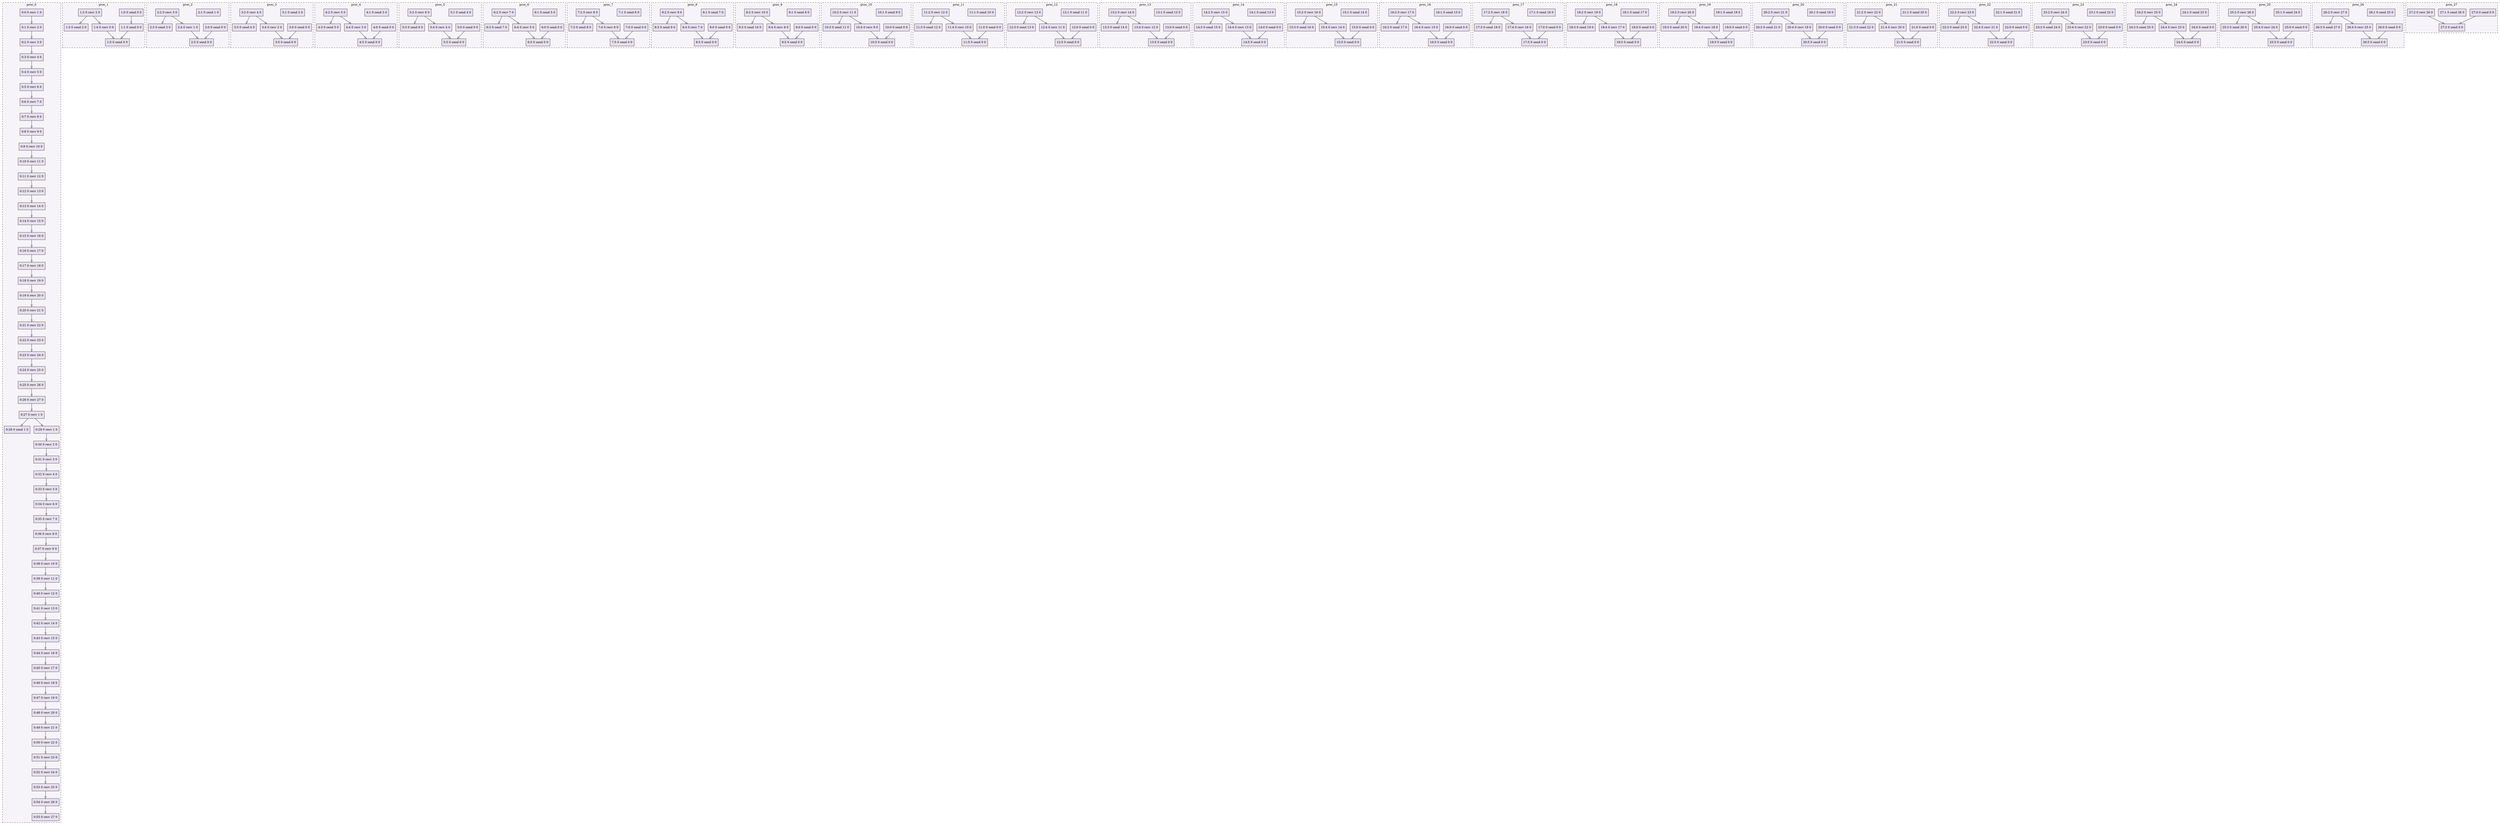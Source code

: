 digraph{node[shape=record style=filled colorscheme=purd9 fillcolor=2];subgraph cluster0{style=dashed;colorscheme=purd9;bgcolor=1;edge[arrowhead=empty];label=proc_0;0[label="0:0 0 recv 1 0"];1[label="0:1 0 recv 2 0"];2[label="0:2 0 recv 3 0"];3[label="0:3 0 recv 4 0"];4[label="0:4 0 recv 5 0"];5[label="0:5 0 recv 6 0"];6[label="0:6 0 recv 7 0"];7[label="0:7 0 recv 8 0"];8[label="0:8 0 recv 9 0"];9[label="0:9 0 recv 10 0"];10[label="0:10 0 recv 11 0"];11[label="0:11 0 recv 12 0"];12[label="0:12 0 recv 13 0"];13[label="0:13 0 recv 14 0"];14[label="0:14 0 recv 15 0"];15[label="0:15 0 recv 16 0"];16[label="0:16 0 recv 17 0"];17[label="0:17 0 recv 18 0"];18[label="0:18 0 recv 19 0"];19[label="0:19 0 recv 20 0"];20[label="0:20 0 recv 21 0"];21[label="0:21 0 recv 22 0"];22[label="0:22 0 recv 23 0"];23[label="0:23 0 recv 24 0"];24[label="0:24 0 recv 25 0"];25[label="0:25 0 recv 26 0"];26[label="0:26 0 recv 27 0"];27[label="0:27 0 recv 1 0"];28[label="0:28 0 send 1 0"];29[label="0:29 0 recv 1 0"];30[label="0:30 0 recv 2 0"];31[label="0:31 0 recv 3 0"];32[label="0:32 0 recv 4 0"];33[label="0:33 0 recv 5 0"];34[label="0:34 0 recv 6 0"];35[label="0:35 0 recv 7 0"];36[label="0:36 0 recv 8 0"];37[label="0:37 0 recv 9 0"];38[label="0:38 0 recv 10 0"];39[label="0:39 0 recv 11 0"];40[label="0:40 0 recv 12 0"];41[label="0:41 0 recv 13 0"];42[label="0:42 0 recv 14 0"];43[label="0:43 0 recv 15 0"];44[label="0:44 0 recv 16 0"];45[label="0:45 0 recv 17 0"];46[label="0:46 0 recv 18 0"];47[label="0:47 0 recv 19 0"];48[label="0:48 0 recv 20 0"];49[label="0:49 0 recv 21 0"];50[label="0:50 0 recv 22 0"];51[label="0:51 0 recv 23 0"];52[label="0:52 0 recv 24 0"];53[label="0:53 0 recv 25 0"];54[label="0:54 0 recv 26 0"];55[label="0:55 0 recv 27 0"];0->1;1->2;2->3;3->4;4->5;5->6;6->7;7->8;8->9;9->10;10->11;11->12;12->13;13->14;14->15;15->16;16->17;17->18;18->19;19->20;20->21;21->22;22->23;23->24;24->25;25->26;26->27;27->28;27->29;29->30;30->31;31->32;32->33;33->34;34->35;35->36;36->37;37->38;38->39;39->40;40->41;41->42;42->43;43->44;44->45;45->46;46->47;47->48;48->49;49->50;50->51;51->52;52->53;53->54;54->55;}subgraph cluster1{style=dashed;colorscheme=purd9;bgcolor=1;edge[arrowhead=empty];label=proc_1;56[label="1:0 0 send 0 0"];57[label="1:1 0 send 0 0"];58[label="1:2 0 recv 2 0"];59[label="1:3 0 send 2 0"];60[label="1:4 0 recv 0 0"];61[label="1:5 0 send 0 0"];56->57;58->59;58->60;60->61;57->61;}subgraph cluster2{style=dashed;colorscheme=purd9;bgcolor=1;edge[arrowhead=empty];label=proc_2;62[label="2:0 0 send 0 0"];63[label="2:1 0 send 1 0"];64[label="2:2 0 recv 3 0"];65[label="2:3 0 send 3 0"];66[label="2:4 0 recv 1 0"];67[label="2:5 0 send 0 0"];64->65;64->66;66->67;62->67;}subgraph cluster3{style=dashed;colorscheme=purd9;bgcolor=1;edge[arrowhead=empty];label=proc_3;68[label="3:0 0 send 0 0"];69[label="3:1 0 send 2 0"];70[label="3:2 0 recv 4 0"];71[label="3:3 0 send 4 0"];72[label="3:4 0 recv 2 0"];73[label="3:5 0 send 0 0"];70->71;70->72;72->73;68->73;}subgraph cluster4{style=dashed;colorscheme=purd9;bgcolor=1;edge[arrowhead=empty];label=proc_4;74[label="4:0 0 send 0 0"];75[label="4:1 0 send 3 0"];76[label="4:2 0 recv 5 0"];77[label="4:3 0 send 5 0"];78[label="4:4 0 recv 3 0"];79[label="4:5 0 send 0 0"];76->77;76->78;78->79;74->79;}subgraph cluster5{style=dashed;colorscheme=purd9;bgcolor=1;edge[arrowhead=empty];label=proc_5;80[label="5:0 0 send 0 0"];81[label="5:1 0 send 4 0"];82[label="5:2 0 recv 6 0"];83[label="5:3 0 send 6 0"];84[label="5:4 0 recv 4 0"];85[label="5:5 0 send 0 0"];82->83;82->84;84->85;80->85;}subgraph cluster6{style=dashed;colorscheme=purd9;bgcolor=1;edge[arrowhead=empty];label=proc_6;86[label="6:0 0 send 0 0"];87[label="6:1 0 send 5 0"];88[label="6:2 0 recv 7 0"];89[label="6:3 0 send 7 0"];90[label="6:4 0 recv 5 0"];91[label="6:5 0 send 0 0"];88->89;88->90;90->91;86->91;}subgraph cluster7{style=dashed;colorscheme=purd9;bgcolor=1;edge[arrowhead=empty];label=proc_7;92[label="7:0 0 send 0 0"];93[label="7:1 0 send 6 0"];94[label="7:2 0 recv 8 0"];95[label="7:3 0 send 8 0"];96[label="7:4 0 recv 6 0"];97[label="7:5 0 send 0 0"];94->95;94->96;96->97;92->97;}subgraph cluster8{style=dashed;colorscheme=purd9;bgcolor=1;edge[arrowhead=empty];label=proc_8;98[label="8:0 0 send 0 0"];99[label="8:1 0 send 7 0"];100[label="8:2 0 recv 9 0"];101[label="8:3 0 send 9 0"];102[label="8:4 0 recv 7 0"];103[label="8:5 0 send 0 0"];100->101;100->102;102->103;98->103;}subgraph cluster9{style=dashed;colorscheme=purd9;bgcolor=1;edge[arrowhead=empty];label=proc_9;104[label="9:0 0 send 0 0"];105[label="9:1 0 send 8 0"];106[label="9:2 0 recv 10 0"];107[label="9:3 0 send 10 0"];108[label="9:4 0 recv 8 0"];109[label="9:5 0 send 0 0"];106->107;106->108;108->109;104->109;}subgraph cluster10{style=dashed;colorscheme=purd9;bgcolor=1;edge[arrowhead=empty];label=proc_10;110[label="10:0 0 send 0 0"];111[label="10:1 0 send 9 0"];112[label="10:2 0 recv 11 0"];113[label="10:3 0 send 11 0"];114[label="10:4 0 recv 9 0"];115[label="10:5 0 send 0 0"];112->113;112->114;114->115;110->115;}subgraph cluster11{style=dashed;colorscheme=purd9;bgcolor=1;edge[arrowhead=empty];label=proc_11;116[label="11:0 0 send 0 0"];117[label="11:1 0 send 10 0"];118[label="11:2 0 recv 12 0"];119[label="11:3 0 send 12 0"];120[label="11:4 0 recv 10 0"];121[label="11:5 0 send 0 0"];118->119;118->120;120->121;116->121;}subgraph cluster12{style=dashed;colorscheme=purd9;bgcolor=1;edge[arrowhead=empty];label=proc_12;122[label="12:0 0 send 0 0"];123[label="12:1 0 send 11 0"];124[label="12:2 0 recv 13 0"];125[label="12:3 0 send 13 0"];126[label="12:4 0 recv 11 0"];127[label="12:5 0 send 0 0"];124->125;124->126;126->127;122->127;}subgraph cluster13{style=dashed;colorscheme=purd9;bgcolor=1;edge[arrowhead=empty];label=proc_13;128[label="13:0 0 send 0 0"];129[label="13:1 0 send 12 0"];130[label="13:2 0 recv 14 0"];131[label="13:3 0 send 14 0"];132[label="13:4 0 recv 12 0"];133[label="13:5 0 send 0 0"];130->131;130->132;132->133;128->133;}subgraph cluster14{style=dashed;colorscheme=purd9;bgcolor=1;edge[arrowhead=empty];label=proc_14;134[label="14:0 0 send 0 0"];135[label="14:1 0 send 13 0"];136[label="14:2 0 recv 15 0"];137[label="14:3 0 send 15 0"];138[label="14:4 0 recv 13 0"];139[label="14:5 0 send 0 0"];136->137;136->138;138->139;134->139;}subgraph cluster15{style=dashed;colorscheme=purd9;bgcolor=1;edge[arrowhead=empty];label=proc_15;140[label="15:0 0 send 0 0"];141[label="15:1 0 send 14 0"];142[label="15:2 0 recv 16 0"];143[label="15:3 0 send 16 0"];144[label="15:4 0 recv 14 0"];145[label="15:5 0 send 0 0"];142->143;142->144;144->145;140->145;}subgraph cluster16{style=dashed;colorscheme=purd9;bgcolor=1;edge[arrowhead=empty];label=proc_16;146[label="16:0 0 send 0 0"];147[label="16:1 0 send 15 0"];148[label="16:2 0 recv 17 0"];149[label="16:3 0 send 17 0"];150[label="16:4 0 recv 15 0"];151[label="16:5 0 send 0 0"];148->149;148->150;150->151;146->151;}subgraph cluster17{style=dashed;colorscheme=purd9;bgcolor=1;edge[arrowhead=empty];label=proc_17;152[label="17:0 0 send 0 0"];153[label="17:1 0 send 16 0"];154[label="17:2 0 recv 18 0"];155[label="17:3 0 send 18 0"];156[label="17:4 0 recv 16 0"];157[label="17:5 0 send 0 0"];154->155;154->156;156->157;152->157;}subgraph cluster18{style=dashed;colorscheme=purd9;bgcolor=1;edge[arrowhead=empty];label=proc_18;158[label="18:0 0 send 0 0"];159[label="18:1 0 send 17 0"];160[label="18:2 0 recv 19 0"];161[label="18:3 0 send 19 0"];162[label="18:4 0 recv 17 0"];163[label="18:5 0 send 0 0"];160->161;160->162;162->163;158->163;}subgraph cluster19{style=dashed;colorscheme=purd9;bgcolor=1;edge[arrowhead=empty];label=proc_19;164[label="19:0 0 send 0 0"];165[label="19:1 0 send 18 0"];166[label="19:2 0 recv 20 0"];167[label="19:3 0 send 20 0"];168[label="19:4 0 recv 18 0"];169[label="19:5 0 send 0 0"];166->167;166->168;168->169;164->169;}subgraph cluster20{style=dashed;colorscheme=purd9;bgcolor=1;edge[arrowhead=empty];label=proc_20;170[label="20:0 0 send 0 0"];171[label="20:1 0 send 19 0"];172[label="20:2 0 recv 21 0"];173[label="20:3 0 send 21 0"];174[label="20:4 0 recv 19 0"];175[label="20:5 0 send 0 0"];172->173;172->174;174->175;170->175;}subgraph cluster21{style=dashed;colorscheme=purd9;bgcolor=1;edge[arrowhead=empty];label=proc_21;176[label="21:0 0 send 0 0"];177[label="21:1 0 send 20 0"];178[label="21:2 0 recv 22 0"];179[label="21:3 0 send 22 0"];180[label="21:4 0 recv 20 0"];181[label="21:5 0 send 0 0"];178->179;178->180;180->181;176->181;}subgraph cluster22{style=dashed;colorscheme=purd9;bgcolor=1;edge[arrowhead=empty];label=proc_22;182[label="22:0 0 send 0 0"];183[label="22:1 0 send 21 0"];184[label="22:2 0 recv 23 0"];185[label="22:3 0 send 23 0"];186[label="22:4 0 recv 21 0"];187[label="22:5 0 send 0 0"];184->185;184->186;186->187;182->187;}subgraph cluster23{style=dashed;colorscheme=purd9;bgcolor=1;edge[arrowhead=empty];label=proc_23;188[label="23:0 0 send 0 0"];189[label="23:1 0 send 22 0"];190[label="23:2 0 recv 24 0"];191[label="23:3 0 send 24 0"];192[label="23:4 0 recv 22 0"];193[label="23:5 0 send 0 0"];190->191;190->192;192->193;188->193;}subgraph cluster24{style=dashed;colorscheme=purd9;bgcolor=1;edge[arrowhead=empty];label=proc_24;194[label="24:0 0 send 0 0"];195[label="24:1 0 send 23 0"];196[label="24:2 0 recv 25 0"];197[label="24:3 0 send 25 0"];198[label="24:4 0 recv 23 0"];199[label="24:5 0 send 0 0"];196->197;196->198;198->199;194->199;}subgraph cluster25{style=dashed;colorscheme=purd9;bgcolor=1;edge[arrowhead=empty];label=proc_25;200[label="25:0 0 send 0 0"];201[label="25:1 0 send 24 0"];202[label="25:2 0 recv 26 0"];203[label="25:3 0 send 26 0"];204[label="25:4 0 recv 24 0"];205[label="25:5 0 send 0 0"];202->203;202->204;204->205;200->205;}subgraph cluster26{style=dashed;colorscheme=purd9;bgcolor=1;edge[arrowhead=empty];label=proc_26;206[label="26:0 0 send 0 0"];207[label="26:1 0 send 25 0"];208[label="26:2 0 recv 27 0"];209[label="26:3 0 send 27 0"];210[label="26:4 0 recv 25 0"];211[label="26:5 0 send 0 0"];208->209;208->210;210->211;206->211;}subgraph cluster27{style=dashed;colorscheme=purd9;bgcolor=1;edge[arrowhead=empty];label=proc_27;212[label="27:0 0 send 0 0"];213[label="27:1 0 send 26 0"];214[label="27:2 0 recv 26 0"];215[label="27:3 0 send 0 0"];214->215;212->215;}}